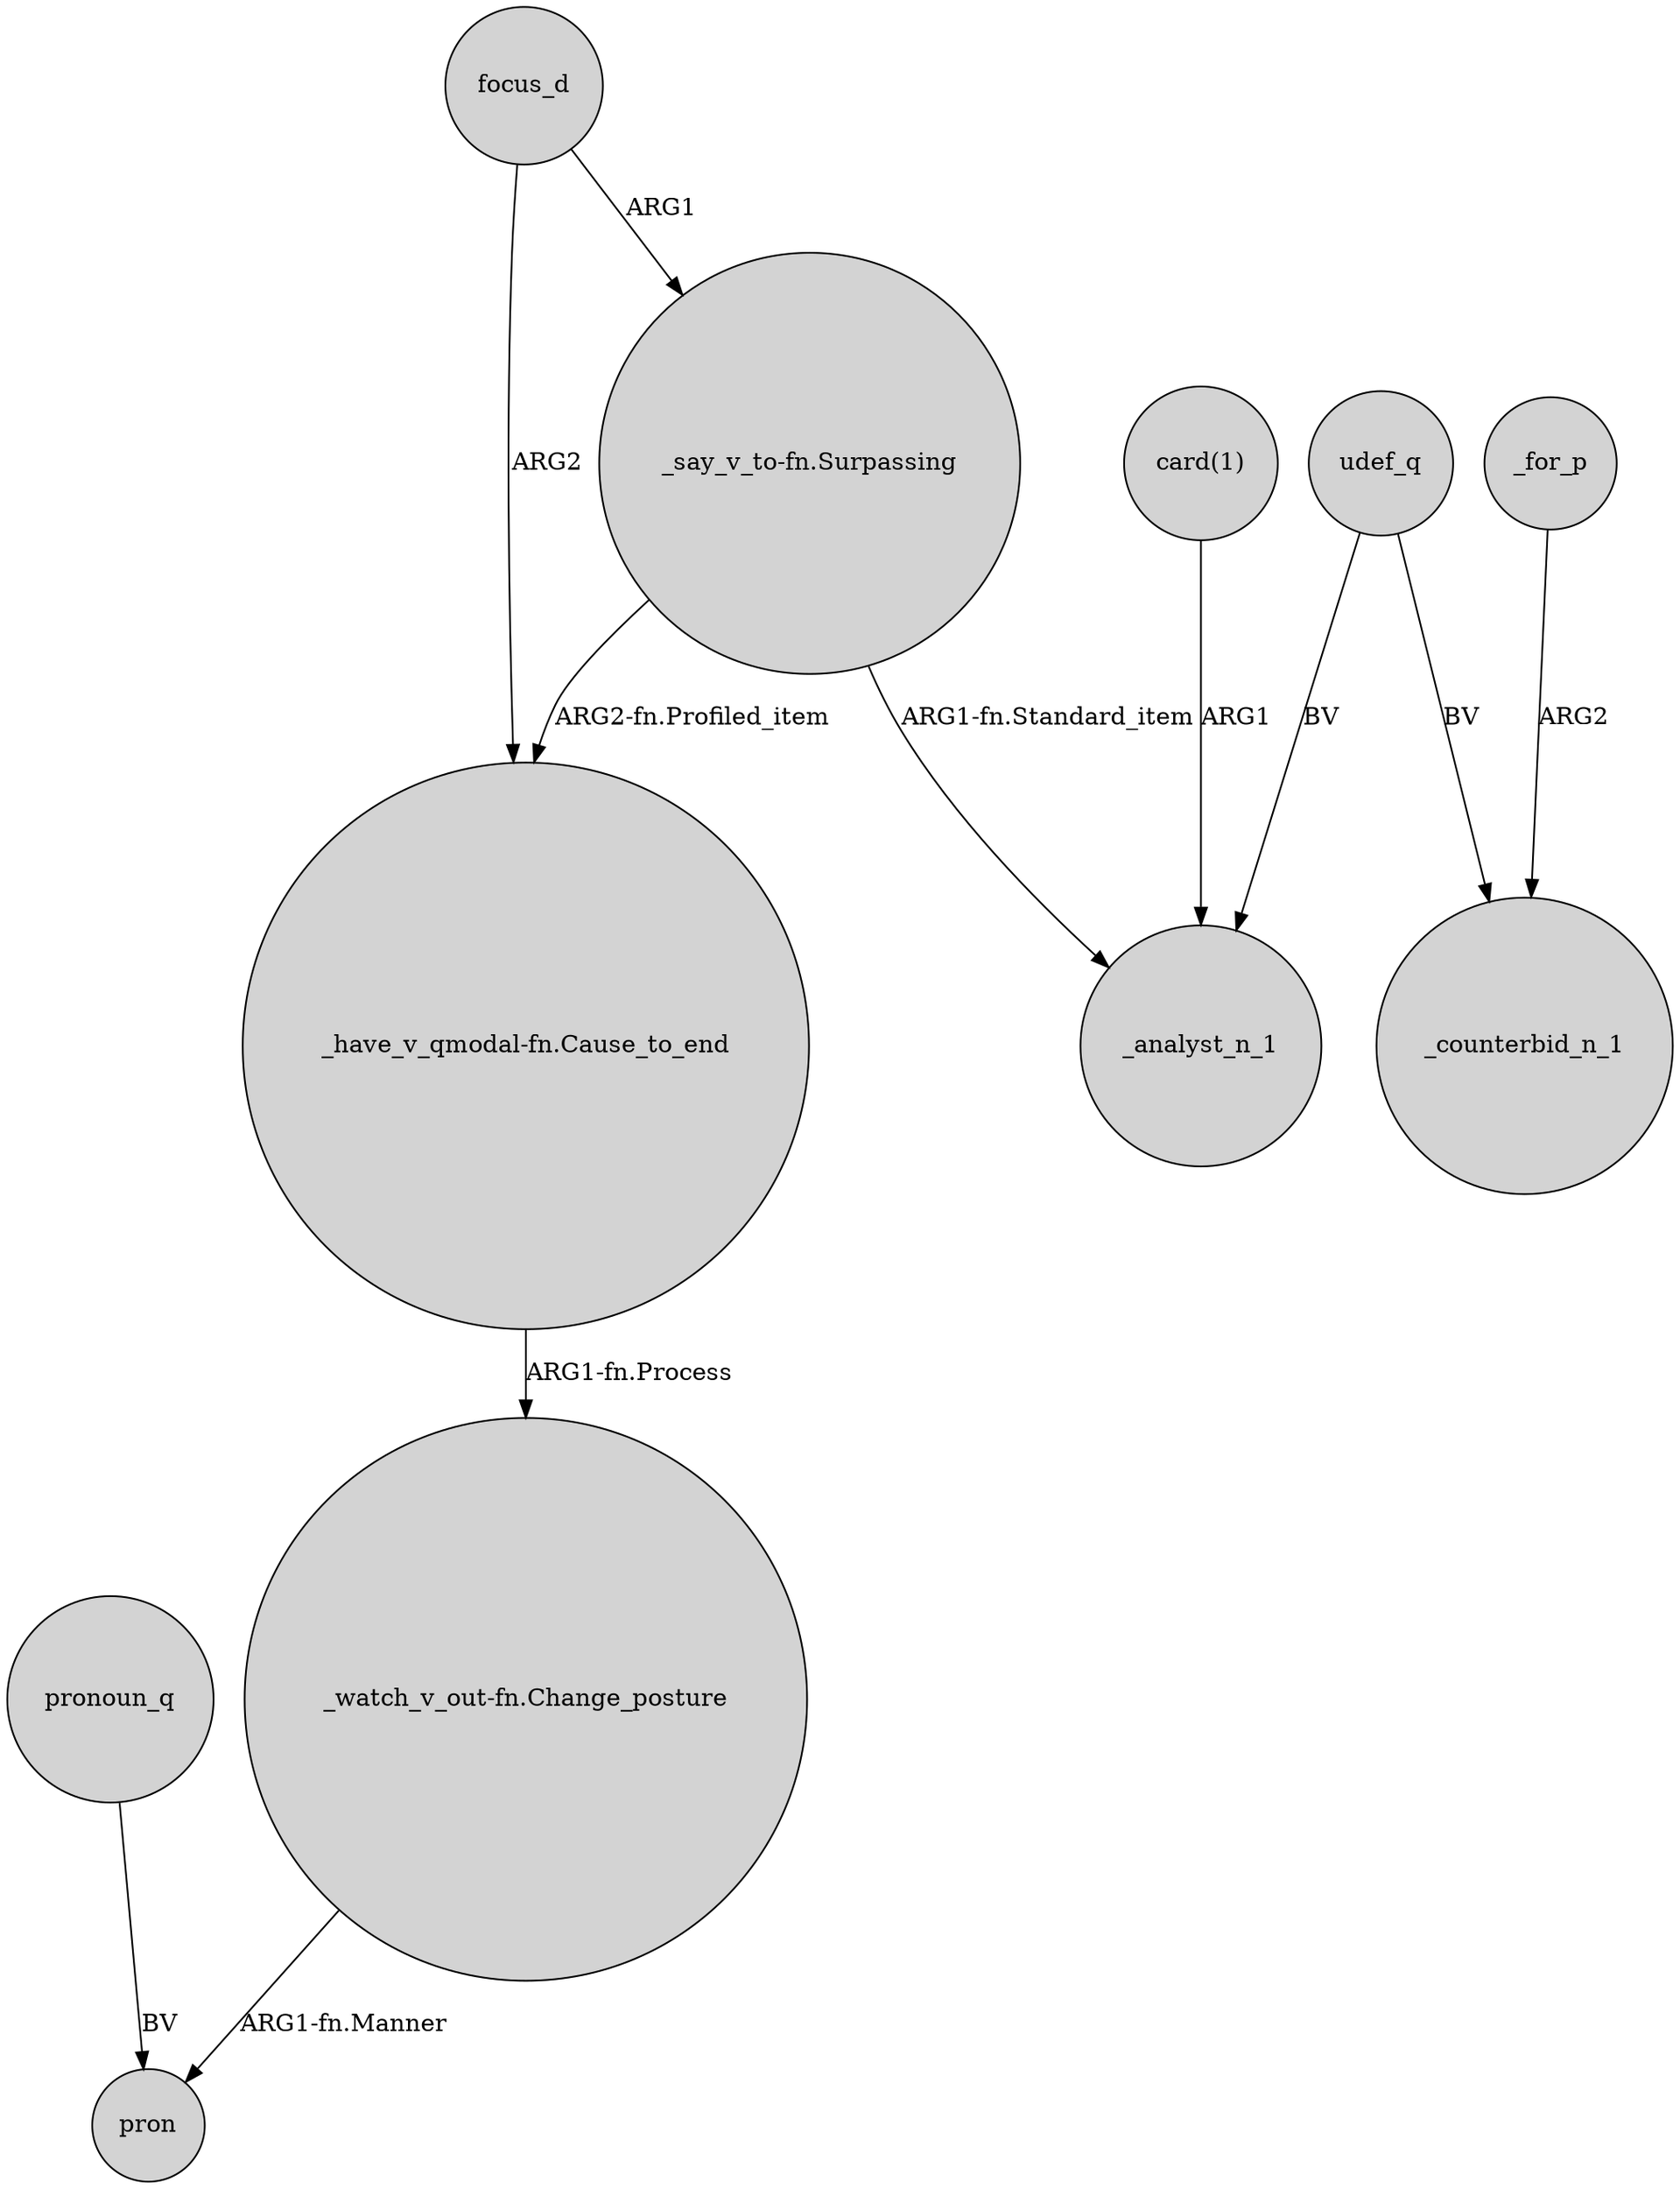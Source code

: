 digraph {
	node [shape=circle style=filled]
	"_watch_v_out-fn.Change_posture" -> pron [label="ARG1-fn.Manner"]
	focus_d -> "_have_v_qmodal-fn.Cause_to_end" [label=ARG2]
	focus_d -> "_say_v_to-fn.Surpassing" [label=ARG1]
	"card(1)" -> _analyst_n_1 [label=ARG1]
	_for_p -> _counterbid_n_1 [label=ARG2]
	udef_q -> _analyst_n_1 [label=BV]
	udef_q -> _counterbid_n_1 [label=BV]
	"_say_v_to-fn.Surpassing" -> _analyst_n_1 [label="ARG1-fn.Standard_item"]
	"_have_v_qmodal-fn.Cause_to_end" -> "_watch_v_out-fn.Change_posture" [label="ARG1-fn.Process"]
	pronoun_q -> pron [label=BV]
	"_say_v_to-fn.Surpassing" -> "_have_v_qmodal-fn.Cause_to_end" [label="ARG2-fn.Profiled_item"]
}
